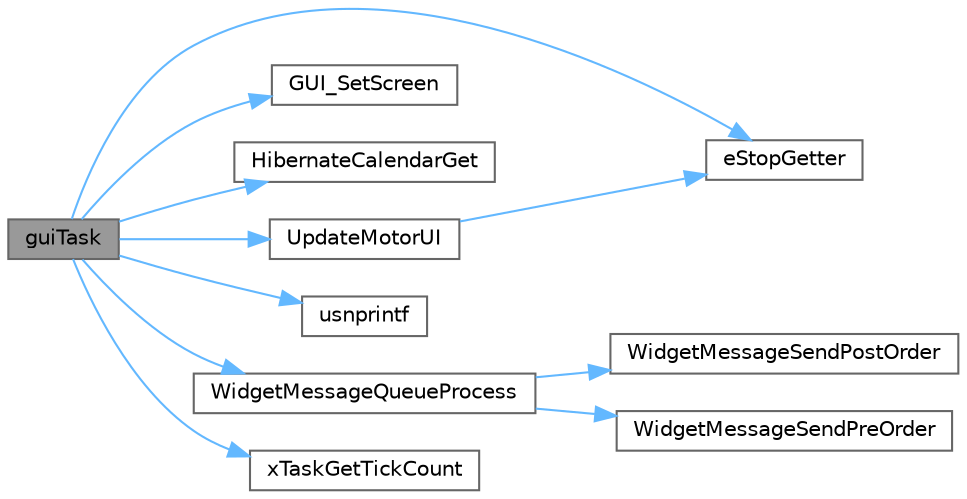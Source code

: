digraph "guiTask"
{
 // LATEX_PDF_SIZE
  bgcolor="transparent";
  edge [fontname=Helvetica,fontsize=10,labelfontname=Helvetica,labelfontsize=10];
  node [fontname=Helvetica,fontsize=10,shape=box,height=0.2,width=0.4];
  rankdir="LR";
  Node1 [id="Node000001",label="guiTask",height=0.2,width=0.4,color="gray40", fillcolor="grey60", style="filled", fontcolor="black",tooltip="GUI FreeRTOS Task Processes widget message queue at ~30Hz."];
  Node1 -> Node2 [id="edge1_Node000001_Node000002",color="steelblue1",style="solid",tooltip=" "];
  Node2 [id="Node000002",label="eStopGetter",height=0.2,width=0.4,color="grey40", fillcolor="white", style="filled",URL="$group__motor.html#gab86eb19b25275b3725f3c542ed3b79f7",tooltip=" "];
  Node1 -> Node3 [id="edge2_Node000001_Node000003",color="steelblue1",style="solid",tooltip=" "];
  Node3 [id="Node000003",label="GUI_SetScreen",height=0.2,width=0.4,color="grey40", fillcolor="white", style="filled",URL="$gui_8c.html#a1d504a75a2f7ceafd79d4f4c6b21dbf1",tooltip="Sets the current GUI screen."];
  Node1 -> Node4 [id="edge3_Node000001_Node000004",color="steelblue1",style="solid",tooltip=" "];
  Node4 [id="Node000004",label="HibernateCalendarGet",height=0.2,width=0.4,color="grey40", fillcolor="white", style="filled",URL="$group__hibernate__api.html#ga4da64c0e43404419a1c4c84d845d45b2",tooltip=" "];
  Node1 -> Node5 [id="edge4_Node000001_Node000005",color="steelblue1",style="solid",tooltip=" "];
  Node5 [id="Node000005",label="UpdateMotorUI",height=0.2,width=0.4,color="grey40", fillcolor="white", style="filled",URL="$group__gui.html#ga78d90b7747181fb17060f871bdb96180",tooltip="Updates the Motor screen UI elements based on motor and E-Stop state."];
  Node5 -> Node2 [id="edge5_Node000005_Node000002",color="steelblue1",style="solid",tooltip=" "];
  Node1 -> Node6 [id="edge6_Node000001_Node000006",color="steelblue1",style="solid",tooltip=" "];
  Node6 [id="Node000006",label="usnprintf",height=0.2,width=0.4,color="grey40", fillcolor="white", style="filled",URL="$group__ustdlib__api.html#ga09b6644d4db11375176cb8cc8598c4e5",tooltip=" "];
  Node1 -> Node7 [id="edge7_Node000001_Node000007",color="steelblue1",style="solid",tooltip=" "];
  Node7 [id="Node000007",label="WidgetMessageQueueProcess",height=0.2,width=0.4,color="grey40", fillcolor="white", style="filled",URL="$group__widget__api.html#ga5a621f222e75a42366f7b1eeb2174a5d",tooltip=" "];
  Node7 -> Node8 [id="edge8_Node000007_Node000008",color="steelblue1",style="solid",tooltip=" "];
  Node8 [id="Node000008",label="WidgetMessageSendPostOrder",height=0.2,width=0.4,color="grey40", fillcolor="white", style="filled",URL="$group__widget__api.html#gad0dcfbe1a8f2bb687a779e83f2ee3ca0",tooltip=" "];
  Node7 -> Node9 [id="edge9_Node000007_Node000009",color="steelblue1",style="solid",tooltip=" "];
  Node9 [id="Node000009",label="WidgetMessageSendPreOrder",height=0.2,width=0.4,color="grey40", fillcolor="white", style="filled",URL="$group__widget__api.html#ga9ddbe3ceb8abb2dfde93cb09b50b895d",tooltip=" "];
  Node1 -> Node10 [id="edge10_Node000001_Node000010",color="steelblue1",style="solid",tooltip=" "];
  Node10 [id="Node000010",label="xTaskGetTickCount",height=0.2,width=0.4,color="grey40", fillcolor="white", style="filled",URL="$tasks_8c.html#a5fa24e36d5e1eeb57f5b73b72ea048e7",tooltip=" "];
}
